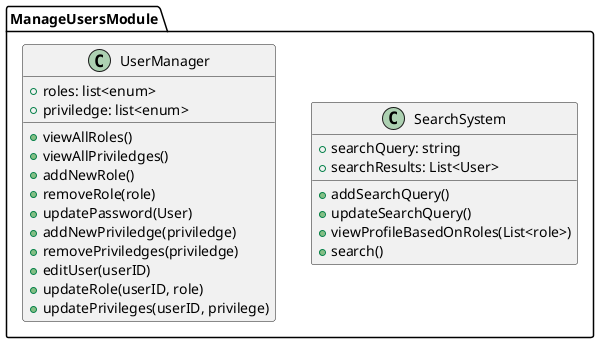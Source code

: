 @startuml manage_users

package ManageUsersModule {
	class SearchSystem {
		+ searchQuery: string
		+ searchResults: List<User>

		+ addSearchQuery()
		+ updateSearchQuery()
		+ viewProfileBasedOnRoles(List<role>)
		+ search()
	}

	class UserManager {
		+ roles: list<enum>
		+ priviledge: list<enum>
		
		+ viewAllRoles()
		+ viewAllPriviledges()
		+ addNewRole()
		+ removeRole(role)
		+ updatePassword(User)
		+ addNewPriviledge(priviledge)
		+ removePriviledges(priviledge)
		+ editUser(userID)
		+ updateRole(userID, role)
		+ updatePrivileges(userID, privilege)
		'Set Standards'

	}
}
@enduml